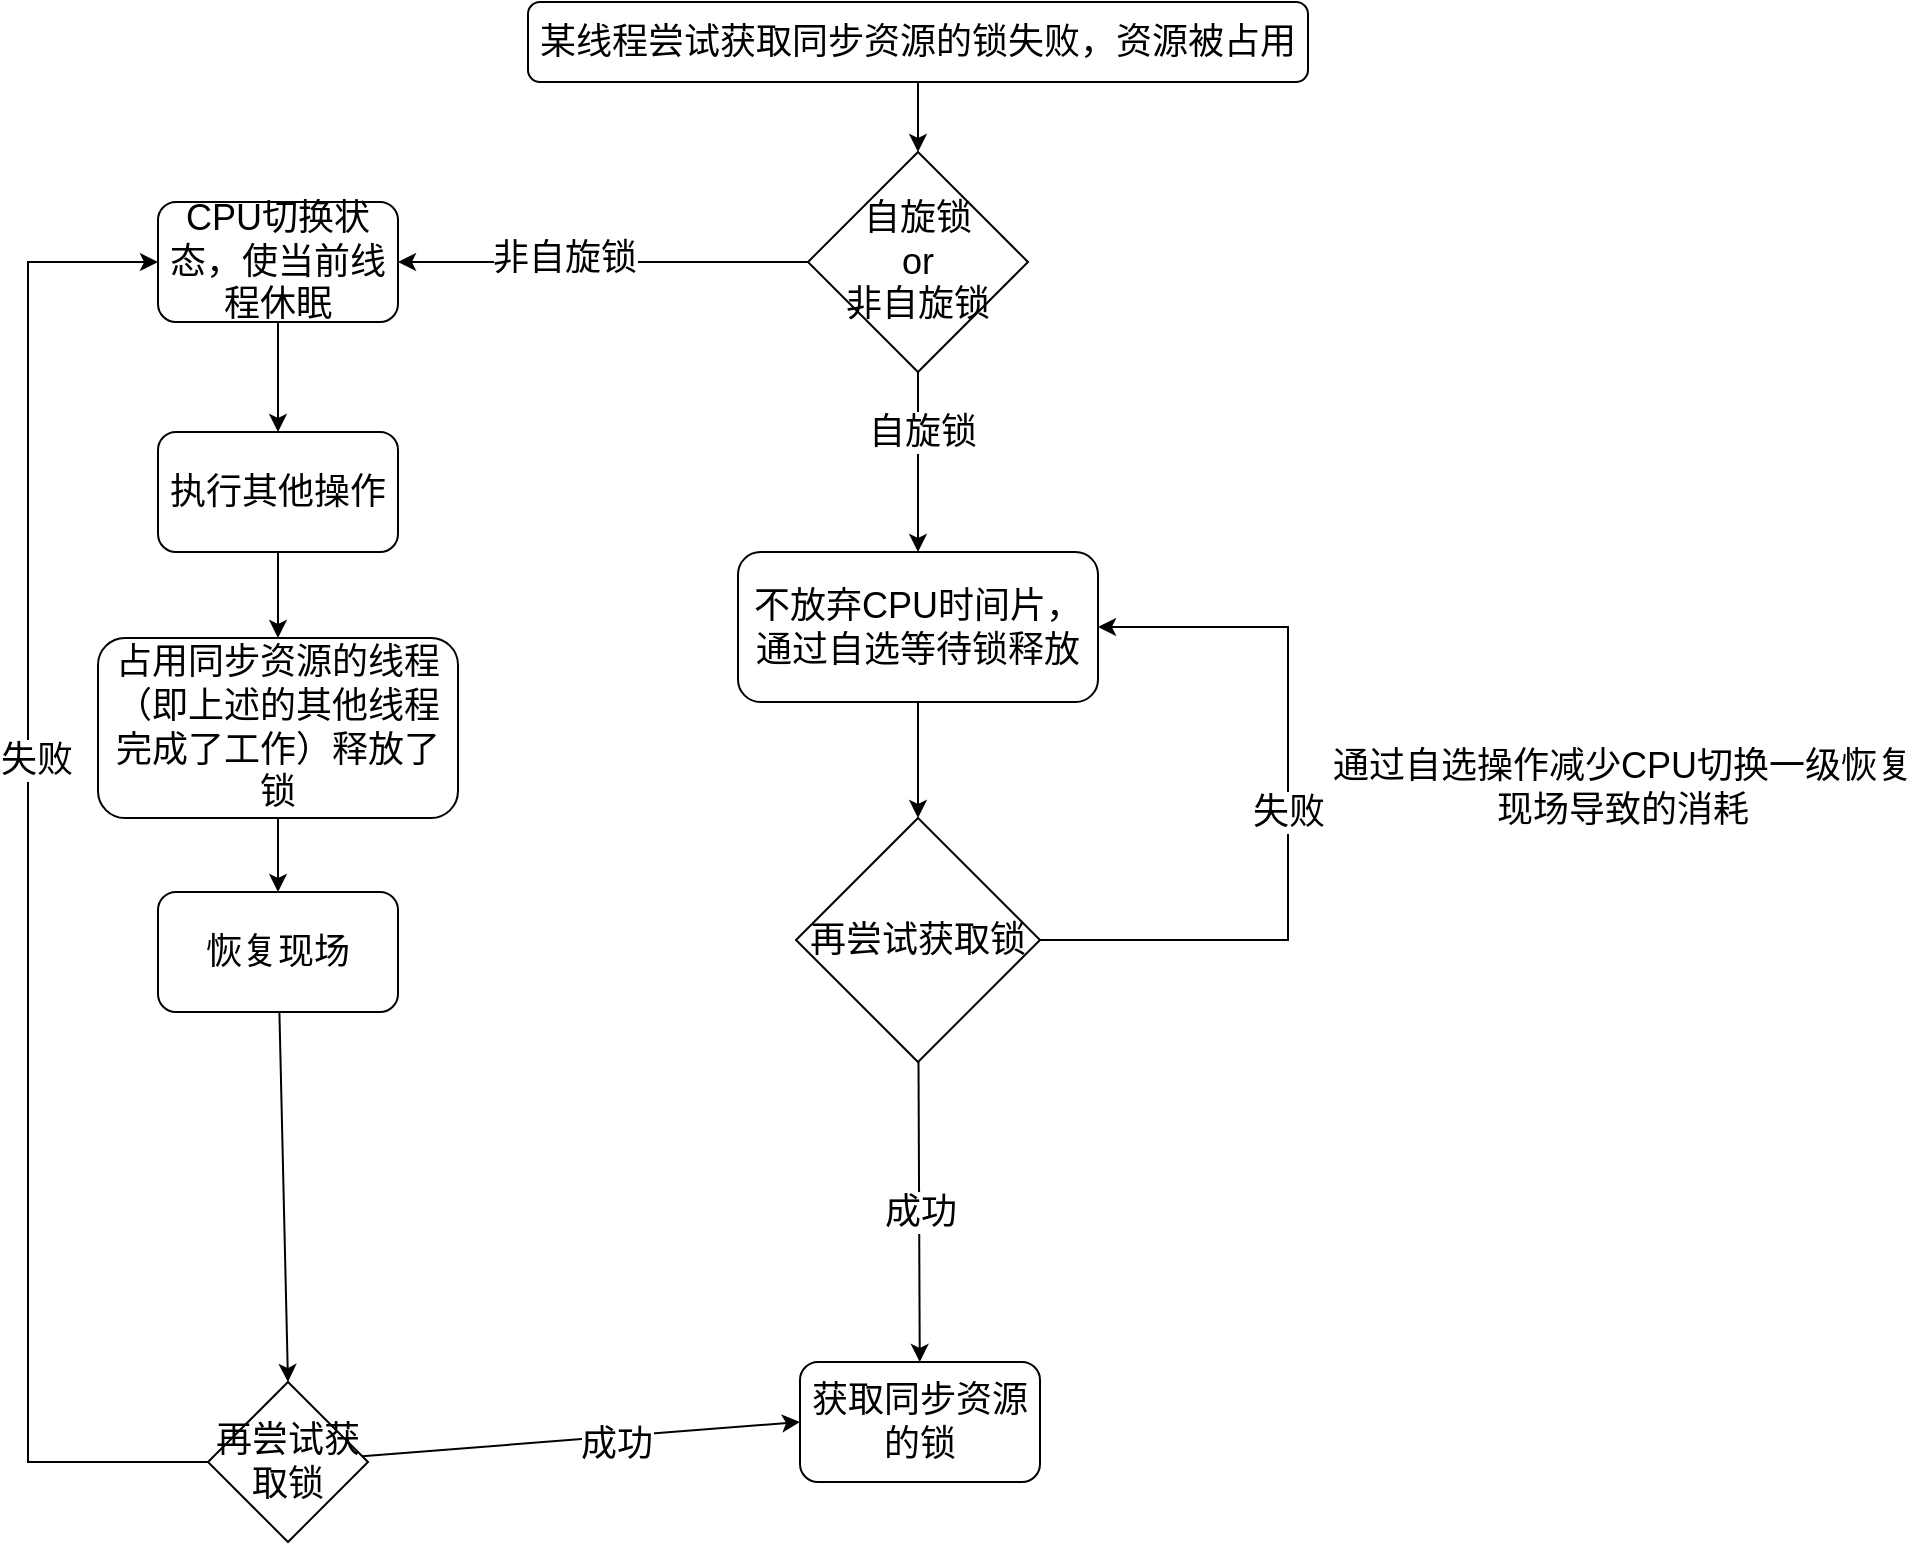 <mxfile version="20.8.19" type="github">
  <diagram name="第 1 页" id="VOT-0JcvCiHKOIo_rCWC">
    <mxGraphModel dx="880" dy="452" grid="1" gridSize="10" guides="1" tooltips="1" connect="1" arrows="1" fold="1" page="1" pageScale="1" pageWidth="1390" pageHeight="980" math="0" shadow="0">
      <root>
        <mxCell id="0" />
        <mxCell id="1" parent="0" />
        <mxCell id="fdQrPmKFKi0tOnAgP_fk-1" value="" style="rounded=0;orthogonalLoop=1;jettySize=auto;html=1;fontSize=18;" parent="1" source="fdQrPmKFKi0tOnAgP_fk-2" target="fdQrPmKFKi0tOnAgP_fk-7" edge="1">
          <mxGeometry relative="1" as="geometry" />
        </mxCell>
        <mxCell id="fdQrPmKFKi0tOnAgP_fk-2" value="某线程尝试获取同步资源的锁失败，资源被占用" style="rounded=1;whiteSpace=wrap;html=1;fontSize=18;" parent="1" vertex="1">
          <mxGeometry x="390" y="130" width="390" height="40" as="geometry" />
        </mxCell>
        <mxCell id="fdQrPmKFKi0tOnAgP_fk-3" style="edgeStyle=none;rounded=0;orthogonalLoop=1;jettySize=auto;html=1;fontSize=18;" parent="1" source="fdQrPmKFKi0tOnAgP_fk-7" target="fdQrPmKFKi0tOnAgP_fk-22" edge="1">
          <mxGeometry relative="1" as="geometry" />
        </mxCell>
        <mxCell id="fdQrPmKFKi0tOnAgP_fk-4" value="自旋锁" style="edgeLabel;html=1;align=center;verticalAlign=middle;resizable=0;points=[];fontSize=18;" parent="fdQrPmKFKi0tOnAgP_fk-3" vertex="1" connectable="0">
          <mxGeometry x="-0.331" y="2" relative="1" as="geometry">
            <mxPoint as="offset" />
          </mxGeometry>
        </mxCell>
        <mxCell id="fdQrPmKFKi0tOnAgP_fk-5" style="rounded=0;orthogonalLoop=1;jettySize=auto;html=1;fontSize=18;" parent="1" source="fdQrPmKFKi0tOnAgP_fk-7" target="fdQrPmKFKi0tOnAgP_fk-9" edge="1">
          <mxGeometry relative="1" as="geometry" />
        </mxCell>
        <mxCell id="fdQrPmKFKi0tOnAgP_fk-6" value="非自旋锁" style="edgeLabel;html=1;align=center;verticalAlign=middle;resizable=0;points=[];fontSize=18;" parent="fdQrPmKFKi0tOnAgP_fk-5" vertex="1" connectable="0">
          <mxGeometry x="0.193" y="-2" relative="1" as="geometry">
            <mxPoint as="offset" />
          </mxGeometry>
        </mxCell>
        <mxCell id="fdQrPmKFKi0tOnAgP_fk-7" value="自旋锁&lt;br style=&quot;font-size: 18px;&quot;&gt;or&lt;br style=&quot;font-size: 18px;&quot;&gt;非自旋锁" style="rhombus;whiteSpace=wrap;html=1;fontSize=18;" parent="1" vertex="1">
          <mxGeometry x="530" y="205" width="110" height="110" as="geometry" />
        </mxCell>
        <mxCell id="fdQrPmKFKi0tOnAgP_fk-8" style="edgeStyle=none;rounded=0;orthogonalLoop=1;jettySize=auto;html=1;entryX=0.5;entryY=0;entryDx=0;entryDy=0;fontSize=18;" parent="1" source="fdQrPmKFKi0tOnAgP_fk-9" target="fdQrPmKFKi0tOnAgP_fk-11" edge="1">
          <mxGeometry relative="1" as="geometry" />
        </mxCell>
        <mxCell id="fdQrPmKFKi0tOnAgP_fk-9" value="CPU切换状态，使当前线程休眠" style="rounded=1;whiteSpace=wrap;html=1;fontSize=18;" parent="1" vertex="1">
          <mxGeometry x="205" y="230" width="120" height="60" as="geometry" />
        </mxCell>
        <mxCell id="fdQrPmKFKi0tOnAgP_fk-10" style="edgeStyle=none;rounded=0;orthogonalLoop=1;jettySize=auto;html=1;entryX=0.5;entryY=0;entryDx=0;entryDy=0;fontSize=18;" parent="1" source="fdQrPmKFKi0tOnAgP_fk-11" target="fdQrPmKFKi0tOnAgP_fk-13" edge="1">
          <mxGeometry relative="1" as="geometry" />
        </mxCell>
        <mxCell id="fdQrPmKFKi0tOnAgP_fk-11" value="执行其他操作" style="rounded=1;whiteSpace=wrap;html=1;fontSize=18;" parent="1" vertex="1">
          <mxGeometry x="205" y="345" width="120" height="60" as="geometry" />
        </mxCell>
        <mxCell id="fdQrPmKFKi0tOnAgP_fk-12" style="edgeStyle=none;rounded=0;orthogonalLoop=1;jettySize=auto;html=1;fontSize=18;" parent="1" source="fdQrPmKFKi0tOnAgP_fk-13" target="fdQrPmKFKi0tOnAgP_fk-15" edge="1">
          <mxGeometry relative="1" as="geometry" />
        </mxCell>
        <mxCell id="fdQrPmKFKi0tOnAgP_fk-13" value="占用同步资源的线程（即上述的其他线程完成了工作）释放了锁" style="rounded=1;whiteSpace=wrap;html=1;fontSize=18;" parent="1" vertex="1">
          <mxGeometry x="175" y="448" width="180" height="90" as="geometry" />
        </mxCell>
        <mxCell id="fdQrPmKFKi0tOnAgP_fk-14" style="edgeStyle=none;rounded=0;orthogonalLoop=1;jettySize=auto;html=1;entryX=0.5;entryY=0;entryDx=0;entryDy=0;fontSize=18;" parent="1" source="fdQrPmKFKi0tOnAgP_fk-15" target="fdQrPmKFKi0tOnAgP_fk-20" edge="1">
          <mxGeometry relative="1" as="geometry" />
        </mxCell>
        <mxCell id="fdQrPmKFKi0tOnAgP_fk-15" value="恢复现场" style="rounded=1;whiteSpace=wrap;html=1;fontSize=18;" parent="1" vertex="1">
          <mxGeometry x="205" y="575" width="120" height="60" as="geometry" />
        </mxCell>
        <mxCell id="fdQrPmKFKi0tOnAgP_fk-16" style="edgeStyle=none;rounded=0;orthogonalLoop=1;jettySize=auto;html=1;entryX=0;entryY=0.5;entryDx=0;entryDy=0;fontSize=18;" parent="1" source="fdQrPmKFKi0tOnAgP_fk-20" target="fdQrPmKFKi0tOnAgP_fk-26" edge="1">
          <mxGeometry relative="1" as="geometry" />
        </mxCell>
        <mxCell id="fdQrPmKFKi0tOnAgP_fk-17" value="成功" style="edgeLabel;html=1;align=center;verticalAlign=middle;resizable=0;points=[];fontSize=18;" parent="fdQrPmKFKi0tOnAgP_fk-16" vertex="1" connectable="0">
          <mxGeometry x="0.167" y="-4" relative="1" as="geometry">
            <mxPoint x="-1" as="offset" />
          </mxGeometry>
        </mxCell>
        <mxCell id="fdQrPmKFKi0tOnAgP_fk-18" style="edgeStyle=elbowEdgeStyle;rounded=0;orthogonalLoop=1;jettySize=auto;html=1;fontSize=18;" parent="1" source="fdQrPmKFKi0tOnAgP_fk-20" target="fdQrPmKFKi0tOnAgP_fk-9" edge="1">
          <mxGeometry relative="1" as="geometry">
            <Array as="points">
              <mxPoint x="140" y="480" />
            </Array>
          </mxGeometry>
        </mxCell>
        <mxCell id="fdQrPmKFKi0tOnAgP_fk-19" value="失败" style="edgeLabel;html=1;align=center;verticalAlign=middle;resizable=0;points=[];fontSize=18;" parent="fdQrPmKFKi0tOnAgP_fk-18" vertex="1" connectable="0">
          <mxGeometry x="0.169" y="-4" relative="1" as="geometry">
            <mxPoint as="offset" />
          </mxGeometry>
        </mxCell>
        <mxCell id="fdQrPmKFKi0tOnAgP_fk-20" value="再尝试获取锁" style="rhombus;whiteSpace=wrap;html=1;fontSize=18;" parent="1" vertex="1">
          <mxGeometry x="230" y="820" width="80" height="80" as="geometry" />
        </mxCell>
        <mxCell id="fdQrPmKFKi0tOnAgP_fk-21" style="edgeStyle=none;rounded=0;orthogonalLoop=1;jettySize=auto;html=1;fontSize=18;" parent="1" source="fdQrPmKFKi0tOnAgP_fk-22" target="fdQrPmKFKi0tOnAgP_fk-25" edge="1">
          <mxGeometry relative="1" as="geometry" />
        </mxCell>
        <mxCell id="fdQrPmKFKi0tOnAgP_fk-22" value="不放弃CPU时间片，通过自选等待锁释放" style="rounded=1;whiteSpace=wrap;html=1;fontSize=18;" parent="1" vertex="1">
          <mxGeometry x="495" y="405" width="180" height="75" as="geometry" />
        </mxCell>
        <mxCell id="fdQrPmKFKi0tOnAgP_fk-23" value="成功" style="edgeStyle=none;rounded=0;orthogonalLoop=1;jettySize=auto;html=1;fontSize=18;" parent="1" source="fdQrPmKFKi0tOnAgP_fk-25" target="fdQrPmKFKi0tOnAgP_fk-26" edge="1">
          <mxGeometry relative="1" as="geometry" />
        </mxCell>
        <mxCell id="fdQrPmKFKi0tOnAgP_fk-24" value="失败" style="edgeStyle=orthogonalEdgeStyle;rounded=0;orthogonalLoop=1;jettySize=auto;html=1;fontSize=18;" parent="1" source="fdQrPmKFKi0tOnAgP_fk-25" target="fdQrPmKFKi0tOnAgP_fk-22" edge="1">
          <mxGeometry relative="1" as="geometry">
            <Array as="points">
              <mxPoint x="770" y="599.0" />
              <mxPoint x="770" y="442.5" />
            </Array>
          </mxGeometry>
        </mxCell>
        <mxCell id="fdQrPmKFKi0tOnAgP_fk-25" value="再尝试获取锁" style="rhombus;whiteSpace=wrap;html=1;fontSize=18;" parent="1" vertex="1">
          <mxGeometry x="524" y="538" width="122" height="122" as="geometry" />
        </mxCell>
        <mxCell id="fdQrPmKFKi0tOnAgP_fk-26" value="获取同步资源的锁" style="rounded=1;whiteSpace=wrap;html=1;fontSize=18;" parent="1" vertex="1">
          <mxGeometry x="526" y="810" width="120" height="60" as="geometry" />
        </mxCell>
        <mxCell id="fdQrPmKFKi0tOnAgP_fk-27" value="通过自选操作减少CPU切换一级恢复现场导致的消耗" style="text;html=1;strokeColor=none;fillColor=none;align=center;verticalAlign=middle;whiteSpace=wrap;rounded=0;fontSize=18;" parent="1" vertex="1">
          <mxGeometry x="785" y="508" width="305" height="30" as="geometry" />
        </mxCell>
      </root>
    </mxGraphModel>
  </diagram>
</mxfile>
